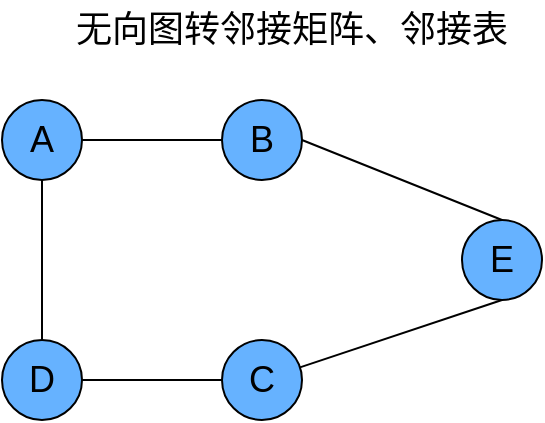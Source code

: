 <mxfile>
    <diagram name="第 1 页" id="_8b9xX-DKGfx3M6socpL">
        <mxGraphModel dx="750" dy="557" grid="1" gridSize="10" guides="1" tooltips="1" connect="1" arrows="1" fold="1" page="1" pageScale="1" pageWidth="827" pageHeight="1169" math="0" shadow="0">
            <root>
                <mxCell id="0"/>
                <mxCell id="1" parent="0"/>
                <mxCell id="Ej_gXv6W23z51N9Fan9D-1" value="" style="rounded=0;orthogonalLoop=1;jettySize=auto;html=1;endArrow=none;startFill=0;" parent="1" source="Ej_gXv6W23z51N9Fan9D-4" target="Ej_gXv6W23z51N9Fan9D-7" edge="1">
                    <mxGeometry relative="1" as="geometry"/>
                </mxCell>
                <mxCell id="Ej_gXv6W23z51N9Fan9D-2" value="" style="edgeStyle=none;rounded=0;orthogonalLoop=1;jettySize=auto;html=1;endArrow=none;startFill=0;" parent="1" source="Ej_gXv6W23z51N9Fan9D-4" target="Ej_gXv6W23z51N9Fan9D-9" edge="1">
                    <mxGeometry relative="1" as="geometry"/>
                </mxCell>
                <mxCell id="Ej_gXv6W23z51N9Fan9D-4" value="&lt;font style=&quot;color: rgb(0, 0, 0); font-size: 18px;&quot;&gt;A&lt;/font&gt;" style="ellipse;whiteSpace=wrap;html=1;aspect=fixed;fillColor=#66B2FF;" parent="1" vertex="1">
                    <mxGeometry x="110" y="140" width="40" height="40" as="geometry"/>
                </mxCell>
                <mxCell id="Ej_gXv6W23z51N9Fan9D-7" value="&lt;font style=&quot;color: rgb(0, 0, 0); font-size: 18px;&quot;&gt;B&lt;/font&gt;" style="ellipse;whiteSpace=wrap;html=1;aspect=fixed;fillColor=#66B2FF;" parent="1" vertex="1">
                    <mxGeometry x="220" y="140" width="40" height="40" as="geometry"/>
                </mxCell>
                <mxCell id="Ej_gXv6W23z51N9Fan9D-8" value="" style="edgeStyle=none;rounded=0;orthogonalLoop=1;jettySize=auto;html=1;endArrow=none;startFill=0;" parent="1" source="Ej_gXv6W23z51N9Fan9D-9" target="Ej_gXv6W23z51N9Fan9D-10" edge="1">
                    <mxGeometry relative="1" as="geometry"/>
                </mxCell>
                <mxCell id="Ej_gXv6W23z51N9Fan9D-9" value="&lt;font style=&quot;color: rgb(0, 0, 0); font-size: 18px;&quot;&gt;D&lt;/font&gt;" style="ellipse;whiteSpace=wrap;html=1;aspect=fixed;fillColor=#66B2FF;" parent="1" vertex="1">
                    <mxGeometry x="110" y="260" width="40" height="40" as="geometry"/>
                </mxCell>
                <mxCell id="Ej_gXv6W23z51N9Fan9D-14" style="rounded=0;orthogonalLoop=1;jettySize=auto;html=1;entryX=0.5;entryY=1;entryDx=0;entryDy=0;endArrow=none;startFill=0;" parent="1" source="Ej_gXv6W23z51N9Fan9D-10" target="Ej_gXv6W23z51N9Fan9D-12" edge="1">
                    <mxGeometry relative="1" as="geometry"/>
                </mxCell>
                <mxCell id="Ej_gXv6W23z51N9Fan9D-10" value="&lt;font style=&quot;color: rgb(0, 0, 0); font-size: 18px;&quot;&gt;C&lt;/font&gt;" style="ellipse;whiteSpace=wrap;html=1;aspect=fixed;fillColor=#66B2FF;" parent="1" vertex="1">
                    <mxGeometry x="220" y="260" width="40" height="40" as="geometry"/>
                </mxCell>
                <mxCell id="Ej_gXv6W23z51N9Fan9D-11" value="&lt;font style=&quot;font-size: 18px;&quot;&gt;无向图转邻接矩阵、邻接表&lt;/font&gt;" style="text;html=1;align=center;verticalAlign=middle;whiteSpace=wrap;rounded=0;" parent="1" vertex="1">
                    <mxGeometry x="140" y="90" width="230" height="30" as="geometry"/>
                </mxCell>
                <mxCell id="Ej_gXv6W23z51N9Fan9D-15" style="rounded=0;orthogonalLoop=1;jettySize=auto;html=1;exitX=0.5;exitY=0;exitDx=0;exitDy=0;entryX=1;entryY=0.5;entryDx=0;entryDy=0;endArrow=none;startFill=0;" parent="1" source="Ej_gXv6W23z51N9Fan9D-12" target="Ej_gXv6W23z51N9Fan9D-7" edge="1">
                    <mxGeometry relative="1" as="geometry"/>
                </mxCell>
                <mxCell id="Ej_gXv6W23z51N9Fan9D-12" value="&lt;span style=&quot;font-size: 18px;&quot;&gt;E&lt;/span&gt;" style="ellipse;whiteSpace=wrap;html=1;aspect=fixed;fillColor=#66B2FF;" parent="1" vertex="1">
                    <mxGeometry x="340" y="200" width="40" height="40" as="geometry"/>
                </mxCell>
            </root>
        </mxGraphModel>
    </diagram>
</mxfile>
